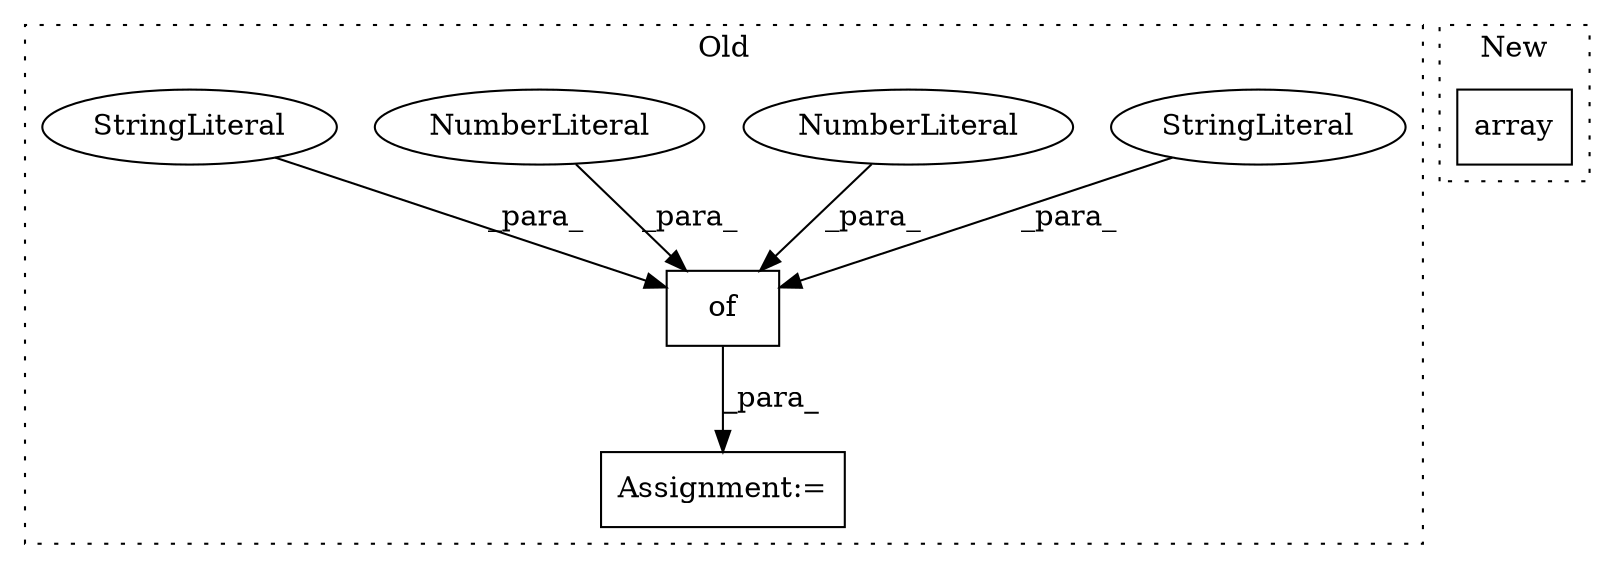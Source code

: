 digraph G {
subgraph cluster0 {
1 [label="of" a="32" s="2407,2469" l="3,1" shape="box"];
3 [label="StringLiteral" a="45" s="2436" l="13" shape="ellipse"];
4 [label="NumberLiteral" a="34" s="2450" l="2" shape="ellipse"];
5 [label="NumberLiteral" a="34" s="2432" l="3" shape="ellipse"];
6 [label="StringLiteral" a="45" s="2422" l="9" shape="ellipse"];
7 [label="Assignment:=" a="7" s="2624" l="1" shape="box"];
label = "Old";
style="dotted";
}
subgraph cluster1 {
2 [label="array" a="32" s="2014,2050" l="6,1" shape="box"];
label = "New";
style="dotted";
}
1 -> 7 [label="_para_"];
3 -> 1 [label="_para_"];
4 -> 1 [label="_para_"];
5 -> 1 [label="_para_"];
6 -> 1 [label="_para_"];
}